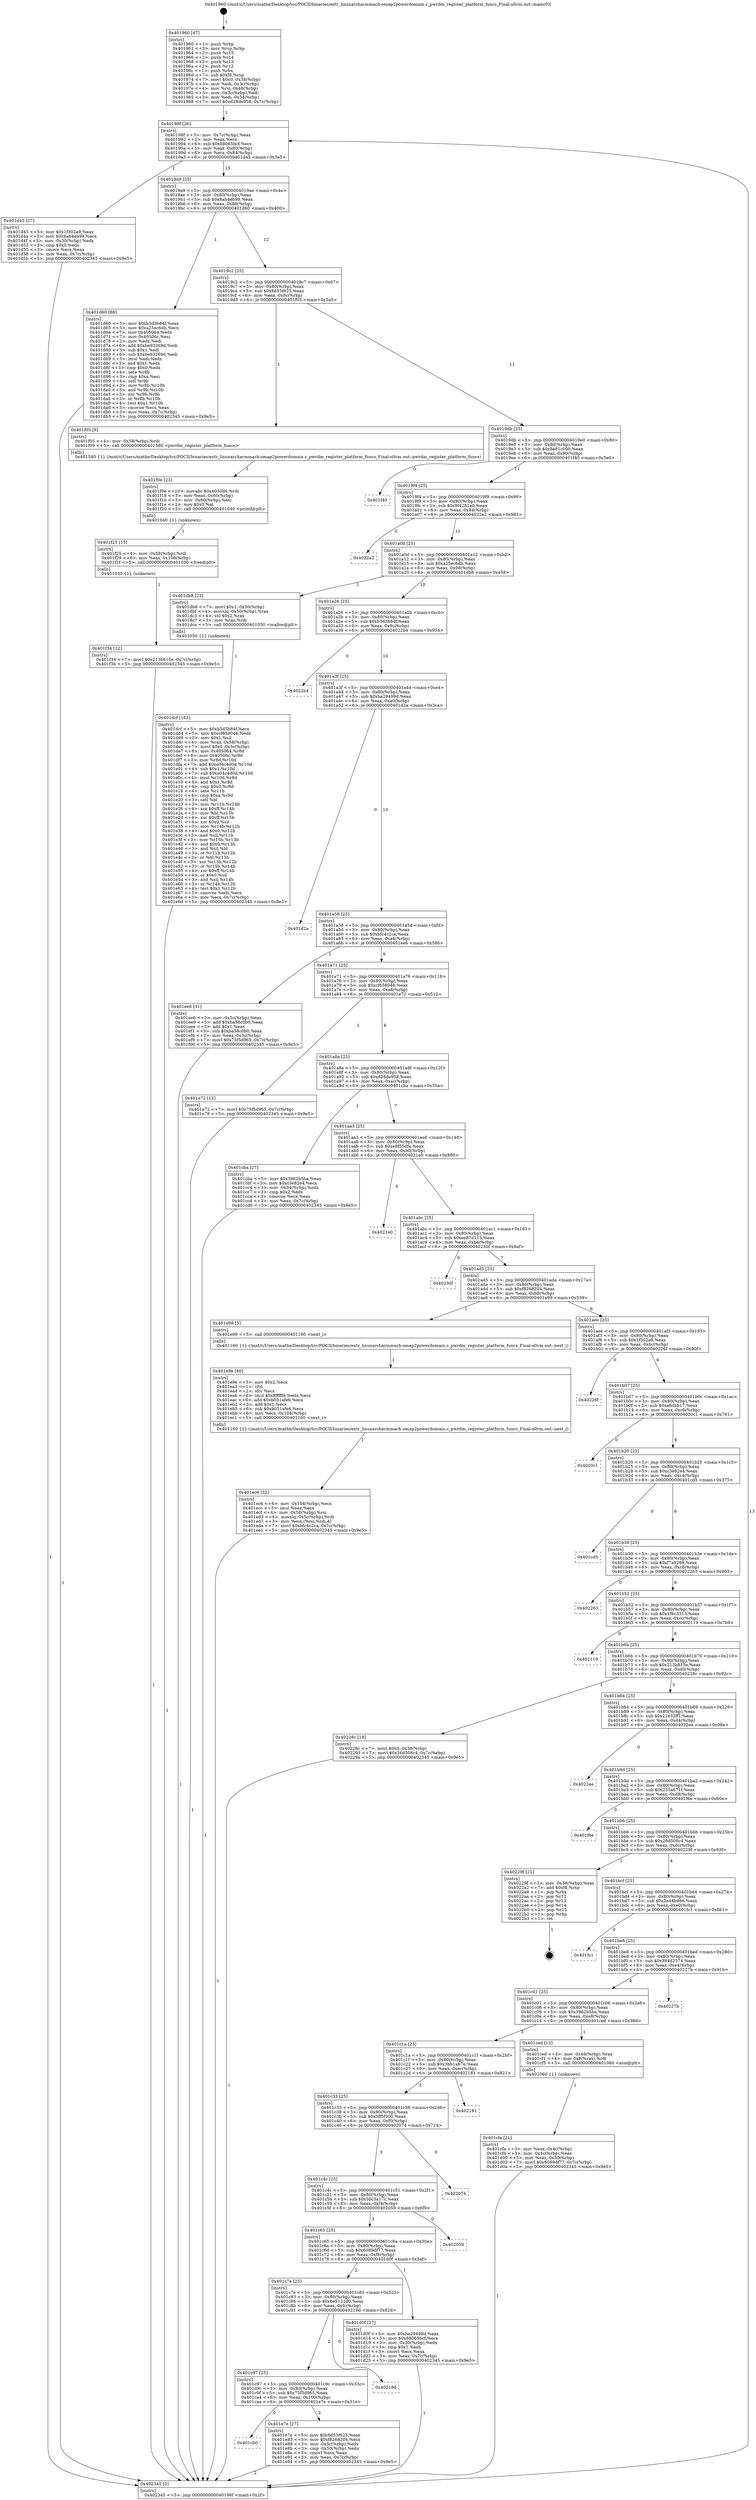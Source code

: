 digraph "0x401960" {
  label = "0x401960 (/mnt/c/Users/mathe/Desktop/tcc/POCII/binaries/extr_linuxarcharmmach-omap2powerdomain.c_pwrdm_register_platform_funcs_Final-ollvm.out::main(0))"
  labelloc = "t"
  node[shape=record]

  Entry [label="",width=0.3,height=0.3,shape=circle,fillcolor=black,style=filled]
  "0x40198f" [label="{
     0x40198f [26]\l
     | [instrs]\l
     &nbsp;&nbsp;0x40198f \<+3\>: mov -0x7c(%rbp),%eax\l
     &nbsp;&nbsp;0x401992 \<+2\>: mov %eax,%ecx\l
     &nbsp;&nbsp;0x401994 \<+6\>: sub $0x88065bcf,%ecx\l
     &nbsp;&nbsp;0x40199a \<+3\>: mov %eax,-0x80(%rbp)\l
     &nbsp;&nbsp;0x40199d \<+6\>: mov %ecx,-0x84(%rbp)\l
     &nbsp;&nbsp;0x4019a3 \<+6\>: je 0000000000401d45 \<main+0x3e5\>\l
  }"]
  "0x401d45" [label="{
     0x401d45 [27]\l
     | [instrs]\l
     &nbsp;&nbsp;0x401d45 \<+5\>: mov $0x1f302a9,%eax\l
     &nbsp;&nbsp;0x401d4a \<+5\>: mov $0x8ab4eb99,%ecx\l
     &nbsp;&nbsp;0x401d4f \<+3\>: mov -0x30(%rbp),%edx\l
     &nbsp;&nbsp;0x401d52 \<+3\>: cmp $0x0,%edx\l
     &nbsp;&nbsp;0x401d55 \<+3\>: cmove %ecx,%eax\l
     &nbsp;&nbsp;0x401d58 \<+3\>: mov %eax,-0x7c(%rbp)\l
     &nbsp;&nbsp;0x401d5b \<+5\>: jmp 0000000000402345 \<main+0x9e5\>\l
  }"]
  "0x4019a9" [label="{
     0x4019a9 [25]\l
     | [instrs]\l
     &nbsp;&nbsp;0x4019a9 \<+5\>: jmp 00000000004019ae \<main+0x4e\>\l
     &nbsp;&nbsp;0x4019ae \<+3\>: mov -0x80(%rbp),%eax\l
     &nbsp;&nbsp;0x4019b1 \<+5\>: sub $0x8ab4eb99,%eax\l
     &nbsp;&nbsp;0x4019b6 \<+6\>: mov %eax,-0x88(%rbp)\l
     &nbsp;&nbsp;0x4019bc \<+6\>: je 0000000000401d60 \<main+0x400\>\l
  }"]
  Exit [label="",width=0.3,height=0.3,shape=circle,fillcolor=black,style=filled,peripheries=2]
  "0x401d60" [label="{
     0x401d60 [88]\l
     | [instrs]\l
     &nbsp;&nbsp;0x401d60 \<+5\>: mov $0xb3d3b84f,%eax\l
     &nbsp;&nbsp;0x401d65 \<+5\>: mov $0xa25ec6db,%ecx\l
     &nbsp;&nbsp;0x401d6a \<+7\>: mov 0x405064,%edx\l
     &nbsp;&nbsp;0x401d71 \<+7\>: mov 0x40506c,%esi\l
     &nbsp;&nbsp;0x401d78 \<+2\>: mov %edx,%edi\l
     &nbsp;&nbsp;0x401d7a \<+6\>: add $0xbe93269d,%edi\l
     &nbsp;&nbsp;0x401d80 \<+3\>: sub $0x1,%edi\l
     &nbsp;&nbsp;0x401d83 \<+6\>: sub $0xbe93269d,%edi\l
     &nbsp;&nbsp;0x401d89 \<+3\>: imul %edi,%edx\l
     &nbsp;&nbsp;0x401d8c \<+3\>: and $0x1,%edx\l
     &nbsp;&nbsp;0x401d8f \<+3\>: cmp $0x0,%edx\l
     &nbsp;&nbsp;0x401d92 \<+4\>: sete %r8b\l
     &nbsp;&nbsp;0x401d96 \<+3\>: cmp $0xa,%esi\l
     &nbsp;&nbsp;0x401d99 \<+4\>: setl %r9b\l
     &nbsp;&nbsp;0x401d9d \<+3\>: mov %r8b,%r10b\l
     &nbsp;&nbsp;0x401da0 \<+3\>: and %r9b,%r10b\l
     &nbsp;&nbsp;0x401da3 \<+3\>: xor %r9b,%r8b\l
     &nbsp;&nbsp;0x401da6 \<+3\>: or %r8b,%r10b\l
     &nbsp;&nbsp;0x401da9 \<+4\>: test $0x1,%r10b\l
     &nbsp;&nbsp;0x401dad \<+3\>: cmovne %ecx,%eax\l
     &nbsp;&nbsp;0x401db0 \<+3\>: mov %eax,-0x7c(%rbp)\l
     &nbsp;&nbsp;0x401db3 \<+5\>: jmp 0000000000402345 \<main+0x9e5\>\l
  }"]
  "0x4019c2" [label="{
     0x4019c2 [25]\l
     | [instrs]\l
     &nbsp;&nbsp;0x4019c2 \<+5\>: jmp 00000000004019c7 \<main+0x67\>\l
     &nbsp;&nbsp;0x4019c7 \<+3\>: mov -0x80(%rbp),%eax\l
     &nbsp;&nbsp;0x4019ca \<+5\>: sub $0x8d53f625,%eax\l
     &nbsp;&nbsp;0x4019cf \<+6\>: mov %eax,-0x8c(%rbp)\l
     &nbsp;&nbsp;0x4019d5 \<+6\>: je 0000000000401f05 \<main+0x5a5\>\l
  }"]
  "0x401f34" [label="{
     0x401f34 [12]\l
     | [instrs]\l
     &nbsp;&nbsp;0x401f34 \<+7\>: movl $0x213b815e,-0x7c(%rbp)\l
     &nbsp;&nbsp;0x401f3b \<+5\>: jmp 0000000000402345 \<main+0x9e5\>\l
  }"]
  "0x401f05" [label="{
     0x401f05 [9]\l
     | [instrs]\l
     &nbsp;&nbsp;0x401f05 \<+4\>: mov -0x58(%rbp),%rdi\l
     &nbsp;&nbsp;0x401f09 \<+5\>: call 0000000000401580 \<pwrdm_register_platform_funcs\>\l
     | [calls]\l
     &nbsp;&nbsp;0x401580 \{1\} (/mnt/c/Users/mathe/Desktop/tcc/POCII/binaries/extr_linuxarcharmmach-omap2powerdomain.c_pwrdm_register_platform_funcs_Final-ollvm.out::pwrdm_register_platform_funcs)\l
  }"]
  "0x4019db" [label="{
     0x4019db [25]\l
     | [instrs]\l
     &nbsp;&nbsp;0x4019db \<+5\>: jmp 00000000004019e0 \<main+0x80\>\l
     &nbsp;&nbsp;0x4019e0 \<+3\>: mov -0x80(%rbp),%eax\l
     &nbsp;&nbsp;0x4019e3 \<+5\>: sub $0x8e81c000,%eax\l
     &nbsp;&nbsp;0x4019e8 \<+6\>: mov %eax,-0x90(%rbp)\l
     &nbsp;&nbsp;0x4019ee \<+6\>: je 0000000000401f40 \<main+0x5e0\>\l
  }"]
  "0x401f25" [label="{
     0x401f25 [15]\l
     | [instrs]\l
     &nbsp;&nbsp;0x401f25 \<+4\>: mov -0x58(%rbp),%rdi\l
     &nbsp;&nbsp;0x401f29 \<+6\>: mov %eax,-0x108(%rbp)\l
     &nbsp;&nbsp;0x401f2f \<+5\>: call 0000000000401030 \<free@plt\>\l
     | [calls]\l
     &nbsp;&nbsp;0x401030 \{1\} (unknown)\l
  }"]
  "0x401f40" [label="{
     0x401f40\l
  }", style=dashed]
  "0x4019f4" [label="{
     0x4019f4 [25]\l
     | [instrs]\l
     &nbsp;&nbsp;0x4019f4 \<+5\>: jmp 00000000004019f9 \<main+0x99\>\l
     &nbsp;&nbsp;0x4019f9 \<+3\>: mov -0x80(%rbp),%eax\l
     &nbsp;&nbsp;0x4019fc \<+5\>: sub $0x9f4281e0,%eax\l
     &nbsp;&nbsp;0x401a01 \<+6\>: mov %eax,-0x94(%rbp)\l
     &nbsp;&nbsp;0x401a07 \<+6\>: je 00000000004022e2 \<main+0x982\>\l
  }"]
  "0x401f0e" [label="{
     0x401f0e [23]\l
     | [instrs]\l
     &nbsp;&nbsp;0x401f0e \<+10\>: movabs $0x4030d6,%rdi\l
     &nbsp;&nbsp;0x401f18 \<+3\>: mov %eax,-0x60(%rbp)\l
     &nbsp;&nbsp;0x401f1b \<+3\>: mov -0x60(%rbp),%esi\l
     &nbsp;&nbsp;0x401f1e \<+2\>: mov $0x0,%al\l
     &nbsp;&nbsp;0x401f20 \<+5\>: call 0000000000401040 \<printf@plt\>\l
     | [calls]\l
     &nbsp;&nbsp;0x401040 \{1\} (unknown)\l
  }"]
  "0x4022e2" [label="{
     0x4022e2\l
  }", style=dashed]
  "0x401a0d" [label="{
     0x401a0d [25]\l
     | [instrs]\l
     &nbsp;&nbsp;0x401a0d \<+5\>: jmp 0000000000401a12 \<main+0xb2\>\l
     &nbsp;&nbsp;0x401a12 \<+3\>: mov -0x80(%rbp),%eax\l
     &nbsp;&nbsp;0x401a15 \<+5\>: sub $0xa25ec6db,%eax\l
     &nbsp;&nbsp;0x401a1a \<+6\>: mov %eax,-0x98(%rbp)\l
     &nbsp;&nbsp;0x401a20 \<+6\>: je 0000000000401db8 \<main+0x458\>\l
  }"]
  "0x401ec6" [label="{
     0x401ec6 [32]\l
     | [instrs]\l
     &nbsp;&nbsp;0x401ec6 \<+6\>: mov -0x104(%rbp),%ecx\l
     &nbsp;&nbsp;0x401ecc \<+3\>: imul %eax,%ecx\l
     &nbsp;&nbsp;0x401ecf \<+4\>: mov -0x58(%rbp),%rsi\l
     &nbsp;&nbsp;0x401ed3 \<+4\>: movslq -0x5c(%rbp),%rdi\l
     &nbsp;&nbsp;0x401ed7 \<+3\>: mov %ecx,(%rsi,%rdi,4)\l
     &nbsp;&nbsp;0x401eda \<+7\>: movl $0xbfc4c2ca,-0x7c(%rbp)\l
     &nbsp;&nbsp;0x401ee1 \<+5\>: jmp 0000000000402345 \<main+0x9e5\>\l
  }"]
  "0x401db8" [label="{
     0x401db8 [23]\l
     | [instrs]\l
     &nbsp;&nbsp;0x401db8 \<+7\>: movl $0x1,-0x50(%rbp)\l
     &nbsp;&nbsp;0x401dbf \<+4\>: movslq -0x50(%rbp),%rax\l
     &nbsp;&nbsp;0x401dc3 \<+4\>: shl $0x2,%rax\l
     &nbsp;&nbsp;0x401dc7 \<+3\>: mov %rax,%rdi\l
     &nbsp;&nbsp;0x401dca \<+5\>: call 0000000000401050 \<malloc@plt\>\l
     | [calls]\l
     &nbsp;&nbsp;0x401050 \{1\} (unknown)\l
  }"]
  "0x401a26" [label="{
     0x401a26 [25]\l
     | [instrs]\l
     &nbsp;&nbsp;0x401a26 \<+5\>: jmp 0000000000401a2b \<main+0xcb\>\l
     &nbsp;&nbsp;0x401a2b \<+3\>: mov -0x80(%rbp),%eax\l
     &nbsp;&nbsp;0x401a2e \<+5\>: sub $0xb3d3b84f,%eax\l
     &nbsp;&nbsp;0x401a33 \<+6\>: mov %eax,-0x9c(%rbp)\l
     &nbsp;&nbsp;0x401a39 \<+6\>: je 00000000004022b4 \<main+0x954\>\l
  }"]
  "0x401e9e" [label="{
     0x401e9e [40]\l
     | [instrs]\l
     &nbsp;&nbsp;0x401e9e \<+5\>: mov $0x2,%ecx\l
     &nbsp;&nbsp;0x401ea3 \<+1\>: cltd\l
     &nbsp;&nbsp;0x401ea4 \<+2\>: idiv %ecx\l
     &nbsp;&nbsp;0x401ea6 \<+6\>: imul $0xfffffffe,%edx,%ecx\l
     &nbsp;&nbsp;0x401eac \<+6\>: add $0xb051afe6,%ecx\l
     &nbsp;&nbsp;0x401eb2 \<+3\>: add $0x1,%ecx\l
     &nbsp;&nbsp;0x401eb5 \<+6\>: sub $0xb051afe6,%ecx\l
     &nbsp;&nbsp;0x401ebb \<+6\>: mov %ecx,-0x104(%rbp)\l
     &nbsp;&nbsp;0x401ec1 \<+5\>: call 0000000000401160 \<next_i\>\l
     | [calls]\l
     &nbsp;&nbsp;0x401160 \{1\} (/mnt/c/Users/mathe/Desktop/tcc/POCII/binaries/extr_linuxarcharmmach-omap2powerdomain.c_pwrdm_register_platform_funcs_Final-ollvm.out::next_i)\l
  }"]
  "0x4022b4" [label="{
     0x4022b4\l
  }", style=dashed]
  "0x401a3f" [label="{
     0x401a3f [25]\l
     | [instrs]\l
     &nbsp;&nbsp;0x401a3f \<+5\>: jmp 0000000000401a44 \<main+0xe4\>\l
     &nbsp;&nbsp;0x401a44 \<+3\>: mov -0x80(%rbp),%eax\l
     &nbsp;&nbsp;0x401a47 \<+5\>: sub $0xba29499d,%eax\l
     &nbsp;&nbsp;0x401a4c \<+6\>: mov %eax,-0xa0(%rbp)\l
     &nbsp;&nbsp;0x401a52 \<+6\>: je 0000000000401d2a \<main+0x3ca\>\l
  }"]
  "0x401cb0" [label="{
     0x401cb0\l
  }", style=dashed]
  "0x401d2a" [label="{
     0x401d2a\l
  }", style=dashed]
  "0x401a58" [label="{
     0x401a58 [25]\l
     | [instrs]\l
     &nbsp;&nbsp;0x401a58 \<+5\>: jmp 0000000000401a5d \<main+0xfd\>\l
     &nbsp;&nbsp;0x401a5d \<+3\>: mov -0x80(%rbp),%eax\l
     &nbsp;&nbsp;0x401a60 \<+5\>: sub $0xbfc4c2ca,%eax\l
     &nbsp;&nbsp;0x401a65 \<+6\>: mov %eax,-0xa4(%rbp)\l
     &nbsp;&nbsp;0x401a6b \<+6\>: je 0000000000401ee6 \<main+0x586\>\l
  }"]
  "0x401e7e" [label="{
     0x401e7e [27]\l
     | [instrs]\l
     &nbsp;&nbsp;0x401e7e \<+5\>: mov $0x8d53f625,%eax\l
     &nbsp;&nbsp;0x401e83 \<+5\>: mov $0xf8268204,%ecx\l
     &nbsp;&nbsp;0x401e88 \<+3\>: mov -0x5c(%rbp),%edx\l
     &nbsp;&nbsp;0x401e8b \<+3\>: cmp -0x50(%rbp),%edx\l
     &nbsp;&nbsp;0x401e8e \<+3\>: cmovl %ecx,%eax\l
     &nbsp;&nbsp;0x401e91 \<+3\>: mov %eax,-0x7c(%rbp)\l
     &nbsp;&nbsp;0x401e94 \<+5\>: jmp 0000000000402345 \<main+0x9e5\>\l
  }"]
  "0x401ee6" [label="{
     0x401ee6 [31]\l
     | [instrs]\l
     &nbsp;&nbsp;0x401ee6 \<+3\>: mov -0x5c(%rbp),%eax\l
     &nbsp;&nbsp;0x401ee9 \<+5\>: add $0xba58c0b0,%eax\l
     &nbsp;&nbsp;0x401eee \<+3\>: add $0x1,%eax\l
     &nbsp;&nbsp;0x401ef1 \<+5\>: sub $0xba58c0b0,%eax\l
     &nbsp;&nbsp;0x401ef6 \<+3\>: mov %eax,-0x5c(%rbp)\l
     &nbsp;&nbsp;0x401ef9 \<+7\>: movl $0x75f5d965,-0x7c(%rbp)\l
     &nbsp;&nbsp;0x401f00 \<+5\>: jmp 0000000000402345 \<main+0x9e5\>\l
  }"]
  "0x401a71" [label="{
     0x401a71 [25]\l
     | [instrs]\l
     &nbsp;&nbsp;0x401a71 \<+5\>: jmp 0000000000401a76 \<main+0x116\>\l
     &nbsp;&nbsp;0x401a76 \<+3\>: mov -0x80(%rbp),%eax\l
     &nbsp;&nbsp;0x401a79 \<+5\>: sub $0xcf658046,%eax\l
     &nbsp;&nbsp;0x401a7e \<+6\>: mov %eax,-0xa8(%rbp)\l
     &nbsp;&nbsp;0x401a84 \<+6\>: je 0000000000401e72 \<main+0x512\>\l
  }"]
  "0x401c97" [label="{
     0x401c97 [25]\l
     | [instrs]\l
     &nbsp;&nbsp;0x401c97 \<+5\>: jmp 0000000000401c9c \<main+0x33c\>\l
     &nbsp;&nbsp;0x401c9c \<+3\>: mov -0x80(%rbp),%eax\l
     &nbsp;&nbsp;0x401c9f \<+5\>: sub $0x75f5d965,%eax\l
     &nbsp;&nbsp;0x401ca4 \<+6\>: mov %eax,-0x100(%rbp)\l
     &nbsp;&nbsp;0x401caa \<+6\>: je 0000000000401e7e \<main+0x51e\>\l
  }"]
  "0x401e72" [label="{
     0x401e72 [12]\l
     | [instrs]\l
     &nbsp;&nbsp;0x401e72 \<+7\>: movl $0x75f5d965,-0x7c(%rbp)\l
     &nbsp;&nbsp;0x401e79 \<+5\>: jmp 0000000000402345 \<main+0x9e5\>\l
  }"]
  "0x401a8a" [label="{
     0x401a8a [25]\l
     | [instrs]\l
     &nbsp;&nbsp;0x401a8a \<+5\>: jmp 0000000000401a8f \<main+0x12f\>\l
     &nbsp;&nbsp;0x401a8f \<+3\>: mov -0x80(%rbp),%eax\l
     &nbsp;&nbsp;0x401a92 \<+5\>: sub $0xd28de958,%eax\l
     &nbsp;&nbsp;0x401a97 \<+6\>: mov %eax,-0xac(%rbp)\l
     &nbsp;&nbsp;0x401a9d \<+6\>: je 0000000000401cba \<main+0x35a\>\l
  }"]
  "0x40218d" [label="{
     0x40218d\l
  }", style=dashed]
  "0x401cba" [label="{
     0x401cba [27]\l
     | [instrs]\l
     &nbsp;&nbsp;0x401cba \<+5\>: mov $0x3962b5ba,%eax\l
     &nbsp;&nbsp;0x401cbf \<+5\>: mov $0xc3e82e4,%ecx\l
     &nbsp;&nbsp;0x401cc4 \<+3\>: mov -0x34(%rbp),%edx\l
     &nbsp;&nbsp;0x401cc7 \<+3\>: cmp $0x2,%edx\l
     &nbsp;&nbsp;0x401cca \<+3\>: cmovne %ecx,%eax\l
     &nbsp;&nbsp;0x401ccd \<+3\>: mov %eax,-0x7c(%rbp)\l
     &nbsp;&nbsp;0x401cd0 \<+5\>: jmp 0000000000402345 \<main+0x9e5\>\l
  }"]
  "0x401aa3" [label="{
     0x401aa3 [25]\l
     | [instrs]\l
     &nbsp;&nbsp;0x401aa3 \<+5\>: jmp 0000000000401aa8 \<main+0x148\>\l
     &nbsp;&nbsp;0x401aa8 \<+3\>: mov -0x80(%rbp),%eax\l
     &nbsp;&nbsp;0x401aab \<+5\>: sub $0xe8f35dfa,%eax\l
     &nbsp;&nbsp;0x401ab0 \<+6\>: mov %eax,-0xb0(%rbp)\l
     &nbsp;&nbsp;0x401ab6 \<+6\>: je 00000000004021e0 \<main+0x880\>\l
  }"]
  "0x402345" [label="{
     0x402345 [5]\l
     | [instrs]\l
     &nbsp;&nbsp;0x402345 \<+5\>: jmp 000000000040198f \<main+0x2f\>\l
  }"]
  "0x401960" [label="{
     0x401960 [47]\l
     | [instrs]\l
     &nbsp;&nbsp;0x401960 \<+1\>: push %rbp\l
     &nbsp;&nbsp;0x401961 \<+3\>: mov %rsp,%rbp\l
     &nbsp;&nbsp;0x401964 \<+2\>: push %r15\l
     &nbsp;&nbsp;0x401966 \<+2\>: push %r14\l
     &nbsp;&nbsp;0x401968 \<+2\>: push %r13\l
     &nbsp;&nbsp;0x40196a \<+2\>: push %r12\l
     &nbsp;&nbsp;0x40196c \<+1\>: push %rbx\l
     &nbsp;&nbsp;0x40196d \<+7\>: sub $0xf8,%rsp\l
     &nbsp;&nbsp;0x401974 \<+7\>: movl $0x0,-0x38(%rbp)\l
     &nbsp;&nbsp;0x40197b \<+3\>: mov %edi,-0x3c(%rbp)\l
     &nbsp;&nbsp;0x40197e \<+4\>: mov %rsi,-0x48(%rbp)\l
     &nbsp;&nbsp;0x401982 \<+3\>: mov -0x3c(%rbp),%edi\l
     &nbsp;&nbsp;0x401985 \<+3\>: mov %edi,-0x34(%rbp)\l
     &nbsp;&nbsp;0x401988 \<+7\>: movl $0xd28de958,-0x7c(%rbp)\l
  }"]
  "0x401dcf" [label="{
     0x401dcf [163]\l
     | [instrs]\l
     &nbsp;&nbsp;0x401dcf \<+5\>: mov $0xb3d3b84f,%ecx\l
     &nbsp;&nbsp;0x401dd4 \<+5\>: mov $0xcf658046,%edx\l
     &nbsp;&nbsp;0x401dd9 \<+3\>: mov $0x1,%sil\l
     &nbsp;&nbsp;0x401ddc \<+4\>: mov %rax,-0x58(%rbp)\l
     &nbsp;&nbsp;0x401de0 \<+7\>: movl $0x0,-0x5c(%rbp)\l
     &nbsp;&nbsp;0x401de7 \<+8\>: mov 0x405064,%r8d\l
     &nbsp;&nbsp;0x401def \<+8\>: mov 0x40506c,%r9d\l
     &nbsp;&nbsp;0x401df7 \<+3\>: mov %r8d,%r10d\l
     &nbsp;&nbsp;0x401dfa \<+7\>: add $0xa04c4d0d,%r10d\l
     &nbsp;&nbsp;0x401e01 \<+4\>: sub $0x1,%r10d\l
     &nbsp;&nbsp;0x401e05 \<+7\>: sub $0xa04c4d0d,%r10d\l
     &nbsp;&nbsp;0x401e0c \<+4\>: imul %r10d,%r8d\l
     &nbsp;&nbsp;0x401e10 \<+4\>: and $0x1,%r8d\l
     &nbsp;&nbsp;0x401e14 \<+4\>: cmp $0x0,%r8d\l
     &nbsp;&nbsp;0x401e18 \<+4\>: sete %r11b\l
     &nbsp;&nbsp;0x401e1c \<+4\>: cmp $0xa,%r9d\l
     &nbsp;&nbsp;0x401e20 \<+3\>: setl %bl\l
     &nbsp;&nbsp;0x401e23 \<+3\>: mov %r11b,%r14b\l
     &nbsp;&nbsp;0x401e26 \<+4\>: xor $0xff,%r14b\l
     &nbsp;&nbsp;0x401e2a \<+3\>: mov %bl,%r15b\l
     &nbsp;&nbsp;0x401e2d \<+4\>: xor $0xff,%r15b\l
     &nbsp;&nbsp;0x401e31 \<+4\>: xor $0x0,%sil\l
     &nbsp;&nbsp;0x401e35 \<+3\>: mov %r14b,%r12b\l
     &nbsp;&nbsp;0x401e38 \<+4\>: and $0x0,%r12b\l
     &nbsp;&nbsp;0x401e3c \<+3\>: and %sil,%r11b\l
     &nbsp;&nbsp;0x401e3f \<+3\>: mov %r15b,%r13b\l
     &nbsp;&nbsp;0x401e42 \<+4\>: and $0x0,%r13b\l
     &nbsp;&nbsp;0x401e46 \<+3\>: and %sil,%bl\l
     &nbsp;&nbsp;0x401e49 \<+3\>: or %r11b,%r12b\l
     &nbsp;&nbsp;0x401e4c \<+3\>: or %bl,%r13b\l
     &nbsp;&nbsp;0x401e4f \<+3\>: xor %r13b,%r12b\l
     &nbsp;&nbsp;0x401e52 \<+3\>: or %r15b,%r14b\l
     &nbsp;&nbsp;0x401e55 \<+4\>: xor $0xff,%r14b\l
     &nbsp;&nbsp;0x401e59 \<+4\>: or $0x0,%sil\l
     &nbsp;&nbsp;0x401e5d \<+3\>: and %sil,%r14b\l
     &nbsp;&nbsp;0x401e60 \<+3\>: or %r14b,%r12b\l
     &nbsp;&nbsp;0x401e63 \<+4\>: test $0x1,%r12b\l
     &nbsp;&nbsp;0x401e67 \<+3\>: cmovne %edx,%ecx\l
     &nbsp;&nbsp;0x401e6a \<+3\>: mov %ecx,-0x7c(%rbp)\l
     &nbsp;&nbsp;0x401e6d \<+5\>: jmp 0000000000402345 \<main+0x9e5\>\l
  }"]
  "0x4021e0" [label="{
     0x4021e0\l
  }", style=dashed]
  "0x401abc" [label="{
     0x401abc [25]\l
     | [instrs]\l
     &nbsp;&nbsp;0x401abc \<+5\>: jmp 0000000000401ac1 \<main+0x161\>\l
     &nbsp;&nbsp;0x401ac1 \<+3\>: mov -0x80(%rbp),%eax\l
     &nbsp;&nbsp;0x401ac4 \<+5\>: sub $0xee87d115,%eax\l
     &nbsp;&nbsp;0x401ac9 \<+6\>: mov %eax,-0xb4(%rbp)\l
     &nbsp;&nbsp;0x401acf \<+6\>: je 000000000040230f \<main+0x9af\>\l
  }"]
  "0x401c7e" [label="{
     0x401c7e [25]\l
     | [instrs]\l
     &nbsp;&nbsp;0x401c7e \<+5\>: jmp 0000000000401c83 \<main+0x323\>\l
     &nbsp;&nbsp;0x401c83 \<+3\>: mov -0x80(%rbp),%eax\l
     &nbsp;&nbsp;0x401c86 \<+5\>: sub $0x6e5121d0,%eax\l
     &nbsp;&nbsp;0x401c8b \<+6\>: mov %eax,-0xfc(%rbp)\l
     &nbsp;&nbsp;0x401c91 \<+6\>: je 000000000040218d \<main+0x82d\>\l
  }"]
  "0x40230f" [label="{
     0x40230f\l
  }", style=dashed]
  "0x401ad5" [label="{
     0x401ad5 [25]\l
     | [instrs]\l
     &nbsp;&nbsp;0x401ad5 \<+5\>: jmp 0000000000401ada \<main+0x17a\>\l
     &nbsp;&nbsp;0x401ada \<+3\>: mov -0x80(%rbp),%eax\l
     &nbsp;&nbsp;0x401add \<+5\>: sub $0xf8268204,%eax\l
     &nbsp;&nbsp;0x401ae2 \<+6\>: mov %eax,-0xb8(%rbp)\l
     &nbsp;&nbsp;0x401ae8 \<+6\>: je 0000000000401e99 \<main+0x539\>\l
  }"]
  "0x401d0f" [label="{
     0x401d0f [27]\l
     | [instrs]\l
     &nbsp;&nbsp;0x401d0f \<+5\>: mov $0xba29499d,%eax\l
     &nbsp;&nbsp;0x401d14 \<+5\>: mov $0x88065bcf,%ecx\l
     &nbsp;&nbsp;0x401d19 \<+3\>: mov -0x30(%rbp),%edx\l
     &nbsp;&nbsp;0x401d1c \<+3\>: cmp $0x1,%edx\l
     &nbsp;&nbsp;0x401d1f \<+3\>: cmovl %ecx,%eax\l
     &nbsp;&nbsp;0x401d22 \<+3\>: mov %eax,-0x7c(%rbp)\l
     &nbsp;&nbsp;0x401d25 \<+5\>: jmp 0000000000402345 \<main+0x9e5\>\l
  }"]
  "0x401e99" [label="{
     0x401e99 [5]\l
     | [instrs]\l
     &nbsp;&nbsp;0x401e99 \<+5\>: call 0000000000401160 \<next_i\>\l
     | [calls]\l
     &nbsp;&nbsp;0x401160 \{1\} (/mnt/c/Users/mathe/Desktop/tcc/POCII/binaries/extr_linuxarcharmmach-omap2powerdomain.c_pwrdm_register_platform_funcs_Final-ollvm.out::next_i)\l
  }"]
  "0x401aee" [label="{
     0x401aee [25]\l
     | [instrs]\l
     &nbsp;&nbsp;0x401aee \<+5\>: jmp 0000000000401af3 \<main+0x193\>\l
     &nbsp;&nbsp;0x401af3 \<+3\>: mov -0x80(%rbp),%eax\l
     &nbsp;&nbsp;0x401af6 \<+5\>: sub $0x1f302a9,%eax\l
     &nbsp;&nbsp;0x401afb \<+6\>: mov %eax,-0xbc(%rbp)\l
     &nbsp;&nbsp;0x401b01 \<+6\>: je 000000000040226f \<main+0x90f\>\l
  }"]
  "0x401c65" [label="{
     0x401c65 [25]\l
     | [instrs]\l
     &nbsp;&nbsp;0x401c65 \<+5\>: jmp 0000000000401c6a \<main+0x30a\>\l
     &nbsp;&nbsp;0x401c6a \<+3\>: mov -0x80(%rbp),%eax\l
     &nbsp;&nbsp;0x401c6d \<+5\>: sub $0x6089df77,%eax\l
     &nbsp;&nbsp;0x401c72 \<+6\>: mov %eax,-0xf8(%rbp)\l
     &nbsp;&nbsp;0x401c78 \<+6\>: je 0000000000401d0f \<main+0x3af\>\l
  }"]
  "0x40226f" [label="{
     0x40226f\l
  }", style=dashed]
  "0x401b07" [label="{
     0x401b07 [25]\l
     | [instrs]\l
     &nbsp;&nbsp;0x401b07 \<+5\>: jmp 0000000000401b0c \<main+0x1ac\>\l
     &nbsp;&nbsp;0x401b0c \<+3\>: mov -0x80(%rbp),%eax\l
     &nbsp;&nbsp;0x401b0f \<+5\>: sub $0xa6dbb17,%eax\l
     &nbsp;&nbsp;0x401b14 \<+6\>: mov %eax,-0xc0(%rbp)\l
     &nbsp;&nbsp;0x401b1a \<+6\>: je 00000000004020c1 \<main+0x761\>\l
  }"]
  "0x402059" [label="{
     0x402059\l
  }", style=dashed]
  "0x4020c1" [label="{
     0x4020c1\l
  }", style=dashed]
  "0x401b20" [label="{
     0x401b20 [25]\l
     | [instrs]\l
     &nbsp;&nbsp;0x401b20 \<+5\>: jmp 0000000000401b25 \<main+0x1c5\>\l
     &nbsp;&nbsp;0x401b25 \<+3\>: mov -0x80(%rbp),%eax\l
     &nbsp;&nbsp;0x401b28 \<+5\>: sub $0xc3e82e4,%eax\l
     &nbsp;&nbsp;0x401b2d \<+6\>: mov %eax,-0xc4(%rbp)\l
     &nbsp;&nbsp;0x401b33 \<+6\>: je 0000000000401cd5 \<main+0x375\>\l
  }"]
  "0x401c4c" [label="{
     0x401c4c [25]\l
     | [instrs]\l
     &nbsp;&nbsp;0x401c4c \<+5\>: jmp 0000000000401c51 \<main+0x2f1\>\l
     &nbsp;&nbsp;0x401c51 \<+3\>: mov -0x80(%rbp),%eax\l
     &nbsp;&nbsp;0x401c54 \<+5\>: sub $0x50c3a17c,%eax\l
     &nbsp;&nbsp;0x401c59 \<+6\>: mov %eax,-0xf4(%rbp)\l
     &nbsp;&nbsp;0x401c5f \<+6\>: je 0000000000402059 \<main+0x6f9\>\l
  }"]
  "0x401cd5" [label="{
     0x401cd5\l
  }", style=dashed]
  "0x401b39" [label="{
     0x401b39 [25]\l
     | [instrs]\l
     &nbsp;&nbsp;0x401b39 \<+5\>: jmp 0000000000401b3e \<main+0x1de\>\l
     &nbsp;&nbsp;0x401b3e \<+3\>: mov -0x80(%rbp),%eax\l
     &nbsp;&nbsp;0x401b41 \<+5\>: sub $0xf7a9289,%eax\l
     &nbsp;&nbsp;0x401b46 \<+6\>: mov %eax,-0xc8(%rbp)\l
     &nbsp;&nbsp;0x401b4c \<+6\>: je 0000000000402263 \<main+0x903\>\l
  }"]
  "0x402074" [label="{
     0x402074\l
  }", style=dashed]
  "0x402263" [label="{
     0x402263\l
  }", style=dashed]
  "0x401b52" [label="{
     0x401b52 [25]\l
     | [instrs]\l
     &nbsp;&nbsp;0x401b52 \<+5\>: jmp 0000000000401b57 \<main+0x1f7\>\l
     &nbsp;&nbsp;0x401b57 \<+3\>: mov -0x80(%rbp),%eax\l
     &nbsp;&nbsp;0x401b5a \<+5\>: sub $0x1f6c3313,%eax\l
     &nbsp;&nbsp;0x401b5f \<+6\>: mov %eax,-0xcc(%rbp)\l
     &nbsp;&nbsp;0x401b65 \<+6\>: je 0000000000402119 \<main+0x7b9\>\l
  }"]
  "0x401c33" [label="{
     0x401c33 [25]\l
     | [instrs]\l
     &nbsp;&nbsp;0x401c33 \<+5\>: jmp 0000000000401c38 \<main+0x2d8\>\l
     &nbsp;&nbsp;0x401c38 \<+3\>: mov -0x80(%rbp),%eax\l
     &nbsp;&nbsp;0x401c3b \<+5\>: sub $0x3ff5f500,%eax\l
     &nbsp;&nbsp;0x401c40 \<+6\>: mov %eax,-0xf0(%rbp)\l
     &nbsp;&nbsp;0x401c46 \<+6\>: je 0000000000402074 \<main+0x714\>\l
  }"]
  "0x402119" [label="{
     0x402119\l
  }", style=dashed]
  "0x401b6b" [label="{
     0x401b6b [25]\l
     | [instrs]\l
     &nbsp;&nbsp;0x401b6b \<+5\>: jmp 0000000000401b70 \<main+0x210\>\l
     &nbsp;&nbsp;0x401b70 \<+3\>: mov -0x80(%rbp),%eax\l
     &nbsp;&nbsp;0x401b73 \<+5\>: sub $0x213b815e,%eax\l
     &nbsp;&nbsp;0x401b78 \<+6\>: mov %eax,-0xd0(%rbp)\l
     &nbsp;&nbsp;0x401b7e \<+6\>: je 000000000040228c \<main+0x92c\>\l
  }"]
  "0x402181" [label="{
     0x402181\l
  }", style=dashed]
  "0x40228c" [label="{
     0x40228c [19]\l
     | [instrs]\l
     &nbsp;&nbsp;0x40228c \<+7\>: movl $0x0,-0x38(%rbp)\l
     &nbsp;&nbsp;0x402293 \<+7\>: movl $0x26d508c4,-0x7c(%rbp)\l
     &nbsp;&nbsp;0x40229a \<+5\>: jmp 0000000000402345 \<main+0x9e5\>\l
  }"]
  "0x401b84" [label="{
     0x401b84 [25]\l
     | [instrs]\l
     &nbsp;&nbsp;0x401b84 \<+5\>: jmp 0000000000401b89 \<main+0x229\>\l
     &nbsp;&nbsp;0x401b89 \<+3\>: mov -0x80(%rbp),%eax\l
     &nbsp;&nbsp;0x401b8c \<+5\>: sub $0x21e32ff1,%eax\l
     &nbsp;&nbsp;0x401b91 \<+6\>: mov %eax,-0xd4(%rbp)\l
     &nbsp;&nbsp;0x401b97 \<+6\>: je 00000000004022ee \<main+0x98e\>\l
  }"]
  "0x401cfa" [label="{
     0x401cfa [21]\l
     | [instrs]\l
     &nbsp;&nbsp;0x401cfa \<+3\>: mov %eax,-0x4c(%rbp)\l
     &nbsp;&nbsp;0x401cfd \<+3\>: mov -0x4c(%rbp),%eax\l
     &nbsp;&nbsp;0x401d00 \<+3\>: mov %eax,-0x30(%rbp)\l
     &nbsp;&nbsp;0x401d03 \<+7\>: movl $0x6089df77,-0x7c(%rbp)\l
     &nbsp;&nbsp;0x401d0a \<+5\>: jmp 0000000000402345 \<main+0x9e5\>\l
  }"]
  "0x4022ee" [label="{
     0x4022ee\l
  }", style=dashed]
  "0x401b9d" [label="{
     0x401b9d [25]\l
     | [instrs]\l
     &nbsp;&nbsp;0x401b9d \<+5\>: jmp 0000000000401ba2 \<main+0x242\>\l
     &nbsp;&nbsp;0x401ba2 \<+3\>: mov -0x80(%rbp),%eax\l
     &nbsp;&nbsp;0x401ba5 \<+5\>: sub $0x255a671f,%eax\l
     &nbsp;&nbsp;0x401baa \<+6\>: mov %eax,-0xd8(%rbp)\l
     &nbsp;&nbsp;0x401bb0 \<+6\>: je 0000000000401f6e \<main+0x60e\>\l
  }"]
  "0x401c1a" [label="{
     0x401c1a [25]\l
     | [instrs]\l
     &nbsp;&nbsp;0x401c1a \<+5\>: jmp 0000000000401c1f \<main+0x2bf\>\l
     &nbsp;&nbsp;0x401c1f \<+3\>: mov -0x80(%rbp),%eax\l
     &nbsp;&nbsp;0x401c22 \<+5\>: sub $0x3bb1ab7e,%eax\l
     &nbsp;&nbsp;0x401c27 \<+6\>: mov %eax,-0xec(%rbp)\l
     &nbsp;&nbsp;0x401c2d \<+6\>: je 0000000000402181 \<main+0x821\>\l
  }"]
  "0x401f6e" [label="{
     0x401f6e\l
  }", style=dashed]
  "0x401bb6" [label="{
     0x401bb6 [25]\l
     | [instrs]\l
     &nbsp;&nbsp;0x401bb6 \<+5\>: jmp 0000000000401bbb \<main+0x25b\>\l
     &nbsp;&nbsp;0x401bbb \<+3\>: mov -0x80(%rbp),%eax\l
     &nbsp;&nbsp;0x401bbe \<+5\>: sub $0x26d508c4,%eax\l
     &nbsp;&nbsp;0x401bc3 \<+6\>: mov %eax,-0xdc(%rbp)\l
     &nbsp;&nbsp;0x401bc9 \<+6\>: je 000000000040229f \<main+0x93f\>\l
  }"]
  "0x401ced" [label="{
     0x401ced [13]\l
     | [instrs]\l
     &nbsp;&nbsp;0x401ced \<+4\>: mov -0x48(%rbp),%rax\l
     &nbsp;&nbsp;0x401cf1 \<+4\>: mov 0x8(%rax),%rdi\l
     &nbsp;&nbsp;0x401cf5 \<+5\>: call 0000000000401060 \<atoi@plt\>\l
     | [calls]\l
     &nbsp;&nbsp;0x401060 \{1\} (unknown)\l
  }"]
  "0x40229f" [label="{
     0x40229f [21]\l
     | [instrs]\l
     &nbsp;&nbsp;0x40229f \<+3\>: mov -0x38(%rbp),%eax\l
     &nbsp;&nbsp;0x4022a2 \<+7\>: add $0xf8,%rsp\l
     &nbsp;&nbsp;0x4022a9 \<+1\>: pop %rbx\l
     &nbsp;&nbsp;0x4022aa \<+2\>: pop %r12\l
     &nbsp;&nbsp;0x4022ac \<+2\>: pop %r13\l
     &nbsp;&nbsp;0x4022ae \<+2\>: pop %r14\l
     &nbsp;&nbsp;0x4022b0 \<+2\>: pop %r15\l
     &nbsp;&nbsp;0x4022b2 \<+1\>: pop %rbp\l
     &nbsp;&nbsp;0x4022b3 \<+1\>: ret\l
  }"]
  "0x401bcf" [label="{
     0x401bcf [25]\l
     | [instrs]\l
     &nbsp;&nbsp;0x401bcf \<+5\>: jmp 0000000000401bd4 \<main+0x274\>\l
     &nbsp;&nbsp;0x401bd4 \<+3\>: mov -0x80(%rbp),%eax\l
     &nbsp;&nbsp;0x401bd7 \<+5\>: sub $0x2e44b986,%eax\l
     &nbsp;&nbsp;0x401bdc \<+6\>: mov %eax,-0xe0(%rbp)\l
     &nbsp;&nbsp;0x401be2 \<+6\>: je 0000000000401fc1 \<main+0x661\>\l
  }"]
  "0x401c01" [label="{
     0x401c01 [25]\l
     | [instrs]\l
     &nbsp;&nbsp;0x401c01 \<+5\>: jmp 0000000000401c06 \<main+0x2a6\>\l
     &nbsp;&nbsp;0x401c06 \<+3\>: mov -0x80(%rbp),%eax\l
     &nbsp;&nbsp;0x401c09 \<+5\>: sub $0x3962b5ba,%eax\l
     &nbsp;&nbsp;0x401c0e \<+6\>: mov %eax,-0xe8(%rbp)\l
     &nbsp;&nbsp;0x401c14 \<+6\>: je 0000000000401ced \<main+0x38d\>\l
  }"]
  "0x401fc1" [label="{
     0x401fc1\l
  }", style=dashed]
  "0x401be8" [label="{
     0x401be8 [25]\l
     | [instrs]\l
     &nbsp;&nbsp;0x401be8 \<+5\>: jmp 0000000000401bed \<main+0x28d\>\l
     &nbsp;&nbsp;0x401bed \<+3\>: mov -0x80(%rbp),%eax\l
     &nbsp;&nbsp;0x401bf0 \<+5\>: sub $0x394d2574,%eax\l
     &nbsp;&nbsp;0x401bf5 \<+6\>: mov %eax,-0xe4(%rbp)\l
     &nbsp;&nbsp;0x401bfb \<+6\>: je 000000000040227b \<main+0x91b\>\l
  }"]
  "0x40227b" [label="{
     0x40227b\l
  }", style=dashed]
  Entry -> "0x401960" [label=" 1"]
  "0x40198f" -> "0x401d45" [label=" 1"]
  "0x40198f" -> "0x4019a9" [label=" 13"]
  "0x40229f" -> Exit [label=" 1"]
  "0x4019a9" -> "0x401d60" [label=" 1"]
  "0x4019a9" -> "0x4019c2" [label=" 12"]
  "0x40228c" -> "0x402345" [label=" 1"]
  "0x4019c2" -> "0x401f05" [label=" 1"]
  "0x4019c2" -> "0x4019db" [label=" 11"]
  "0x401f34" -> "0x402345" [label=" 1"]
  "0x4019db" -> "0x401f40" [label=" 0"]
  "0x4019db" -> "0x4019f4" [label=" 11"]
  "0x401f25" -> "0x401f34" [label=" 1"]
  "0x4019f4" -> "0x4022e2" [label=" 0"]
  "0x4019f4" -> "0x401a0d" [label=" 11"]
  "0x401f0e" -> "0x401f25" [label=" 1"]
  "0x401a0d" -> "0x401db8" [label=" 1"]
  "0x401a0d" -> "0x401a26" [label=" 10"]
  "0x401f05" -> "0x401f0e" [label=" 1"]
  "0x401a26" -> "0x4022b4" [label=" 0"]
  "0x401a26" -> "0x401a3f" [label=" 10"]
  "0x401ee6" -> "0x402345" [label=" 1"]
  "0x401a3f" -> "0x401d2a" [label=" 0"]
  "0x401a3f" -> "0x401a58" [label=" 10"]
  "0x401ec6" -> "0x402345" [label=" 1"]
  "0x401a58" -> "0x401ee6" [label=" 1"]
  "0x401a58" -> "0x401a71" [label=" 9"]
  "0x401e9e" -> "0x401ec6" [label=" 1"]
  "0x401a71" -> "0x401e72" [label=" 1"]
  "0x401a71" -> "0x401a8a" [label=" 8"]
  "0x401e7e" -> "0x402345" [label=" 2"]
  "0x401a8a" -> "0x401cba" [label=" 1"]
  "0x401a8a" -> "0x401aa3" [label=" 7"]
  "0x401cba" -> "0x402345" [label=" 1"]
  "0x401960" -> "0x40198f" [label=" 1"]
  "0x402345" -> "0x40198f" [label=" 13"]
  "0x401c97" -> "0x401cb0" [label=" 0"]
  "0x401aa3" -> "0x4021e0" [label=" 0"]
  "0x401aa3" -> "0x401abc" [label=" 7"]
  "0x401e99" -> "0x401e9e" [label=" 1"]
  "0x401abc" -> "0x40230f" [label=" 0"]
  "0x401abc" -> "0x401ad5" [label=" 7"]
  "0x401c7e" -> "0x401c97" [label=" 2"]
  "0x401ad5" -> "0x401e99" [label=" 1"]
  "0x401ad5" -> "0x401aee" [label=" 6"]
  "0x401c7e" -> "0x40218d" [label=" 0"]
  "0x401aee" -> "0x40226f" [label=" 0"]
  "0x401aee" -> "0x401b07" [label=" 6"]
  "0x401e72" -> "0x402345" [label=" 1"]
  "0x401b07" -> "0x4020c1" [label=" 0"]
  "0x401b07" -> "0x401b20" [label=" 6"]
  "0x401dcf" -> "0x402345" [label=" 1"]
  "0x401b20" -> "0x401cd5" [label=" 0"]
  "0x401b20" -> "0x401b39" [label=" 6"]
  "0x401d60" -> "0x402345" [label=" 1"]
  "0x401b39" -> "0x402263" [label=" 0"]
  "0x401b39" -> "0x401b52" [label=" 6"]
  "0x401d45" -> "0x402345" [label=" 1"]
  "0x401b52" -> "0x402119" [label=" 0"]
  "0x401b52" -> "0x401b6b" [label=" 6"]
  "0x401c65" -> "0x401c7e" [label=" 2"]
  "0x401b6b" -> "0x40228c" [label=" 1"]
  "0x401b6b" -> "0x401b84" [label=" 5"]
  "0x401c65" -> "0x401d0f" [label=" 1"]
  "0x401b84" -> "0x4022ee" [label=" 0"]
  "0x401b84" -> "0x401b9d" [label=" 5"]
  "0x401c4c" -> "0x401c65" [label=" 3"]
  "0x401b9d" -> "0x401f6e" [label=" 0"]
  "0x401b9d" -> "0x401bb6" [label=" 5"]
  "0x401c4c" -> "0x402059" [label=" 0"]
  "0x401bb6" -> "0x40229f" [label=" 1"]
  "0x401bb6" -> "0x401bcf" [label=" 4"]
  "0x401db8" -> "0x401dcf" [label=" 1"]
  "0x401bcf" -> "0x401fc1" [label=" 0"]
  "0x401bcf" -> "0x401be8" [label=" 4"]
  "0x401c33" -> "0x402074" [label=" 0"]
  "0x401be8" -> "0x40227b" [label=" 0"]
  "0x401be8" -> "0x401c01" [label=" 4"]
  "0x401c33" -> "0x401c4c" [label=" 3"]
  "0x401c01" -> "0x401ced" [label=" 1"]
  "0x401c01" -> "0x401c1a" [label=" 3"]
  "0x401ced" -> "0x401cfa" [label=" 1"]
  "0x401cfa" -> "0x402345" [label=" 1"]
  "0x401c97" -> "0x401e7e" [label=" 2"]
  "0x401c1a" -> "0x402181" [label=" 0"]
  "0x401c1a" -> "0x401c33" [label=" 3"]
  "0x401d0f" -> "0x402345" [label=" 1"]
}
